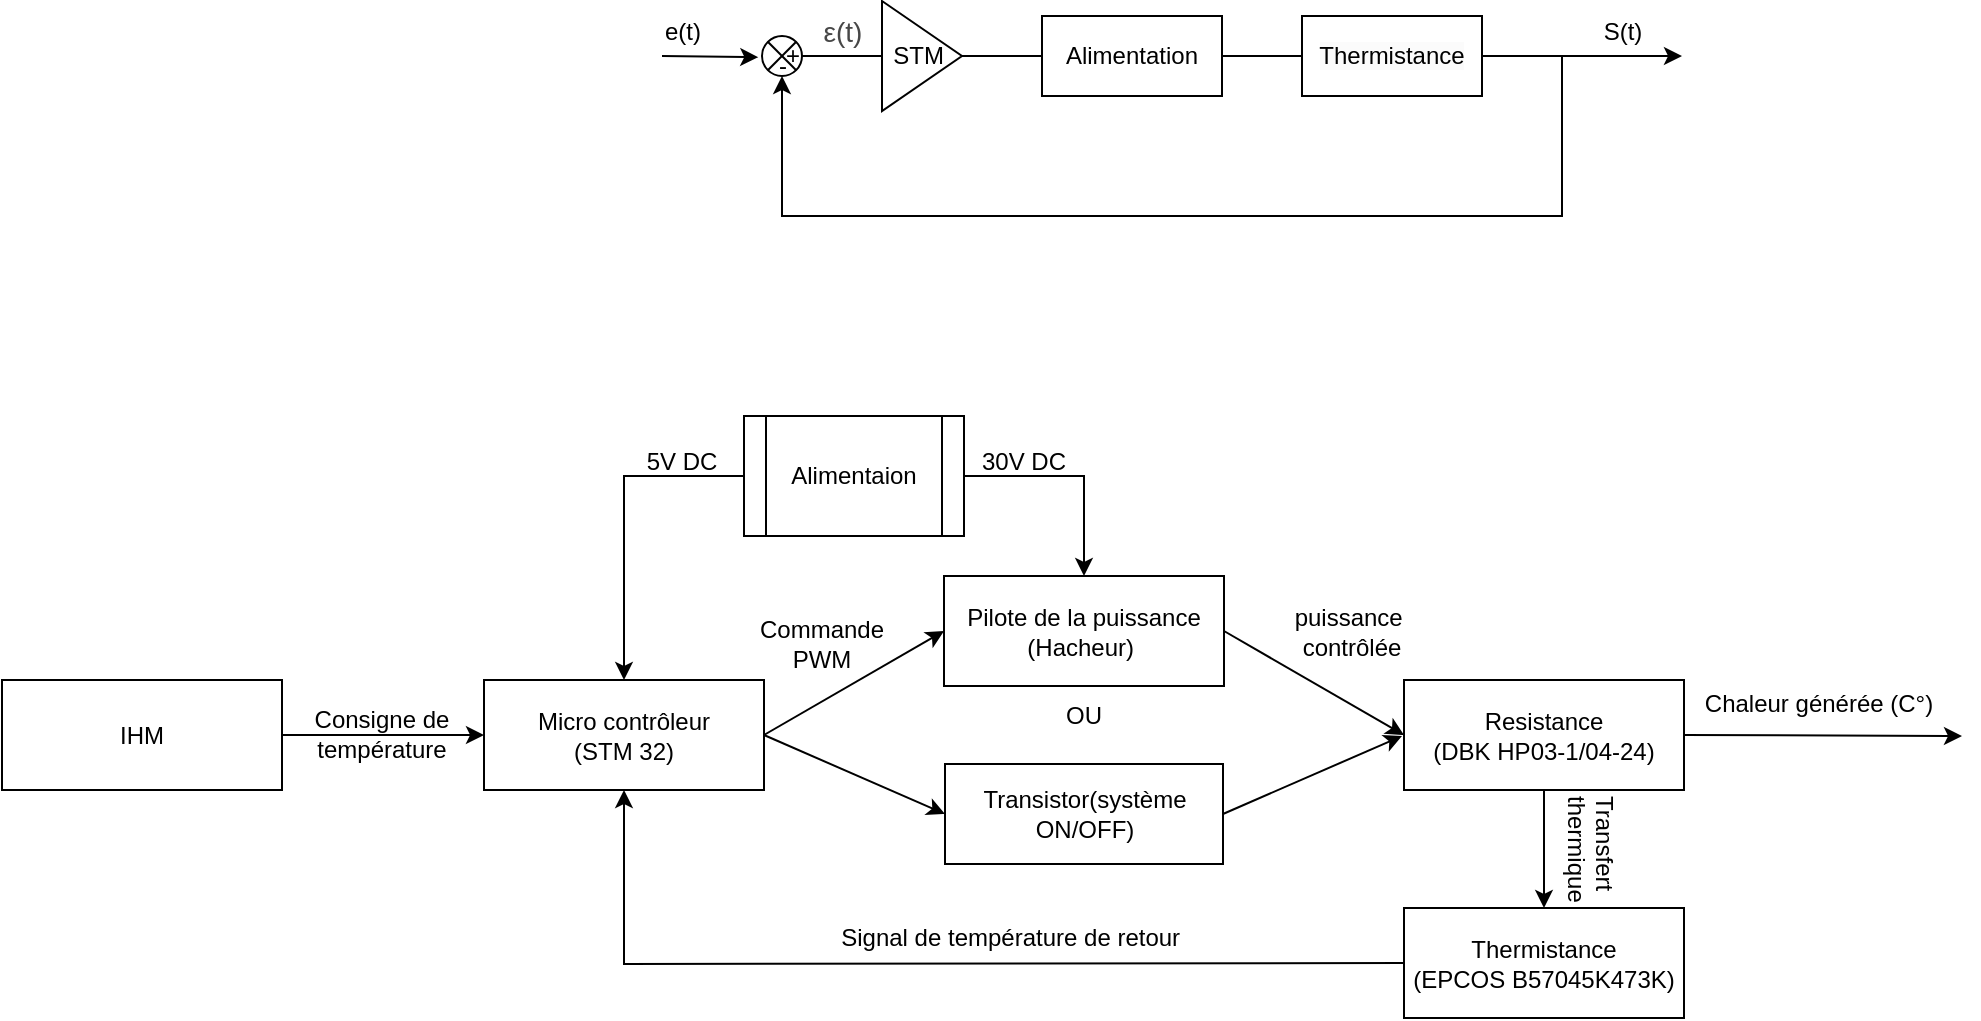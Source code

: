 <mxfile version="24.7.14">
  <diagram name="Page-1" id="dh3LGG3NhCW_xeNjPK3h">
    <mxGraphModel dx="1740" dy="454" grid="1" gridSize="10" guides="1" tooltips="1" connect="1" arrows="1" fold="1" page="1" pageScale="1" pageWidth="827" pageHeight="1169" math="0" shadow="0">
      <root>
        <mxCell id="0" />
        <mxCell id="1" parent="0" />
        <mxCell id="24buo-x02MxYgmnAGaRl-1" value="" style="shape=sumEllipse;perimeter=ellipsePerimeter;whiteSpace=wrap;html=1;backgroundOutline=1;" parent="1" vertex="1">
          <mxGeometry x="220" y="230" width="20" height="20" as="geometry" />
        </mxCell>
        <mxCell id="24buo-x02MxYgmnAGaRl-9" value="+" style="text;html=1;align=center;verticalAlign=middle;resizable=0;points=[];autosize=1;strokeColor=none;fillColor=none;" parent="1" vertex="1">
          <mxGeometry x="220" y="225" width="30" height="30" as="geometry" />
        </mxCell>
        <mxCell id="24buo-x02MxYgmnAGaRl-2" value="STM&amp;nbsp;" style="triangle;whiteSpace=wrap;html=1;" parent="1" vertex="1">
          <mxGeometry x="280" y="212.5" width="40" height="55" as="geometry" />
        </mxCell>
        <mxCell id="24buo-x02MxYgmnAGaRl-3" value="Alimentation" style="rounded=0;whiteSpace=wrap;html=1;" parent="1" vertex="1">
          <mxGeometry x="360" y="220" width="90" height="40" as="geometry" />
        </mxCell>
        <mxCell id="24buo-x02MxYgmnAGaRl-4" value="" style="endArrow=none;html=1;rounded=0;exitX=1;exitY=0.5;exitDx=0;exitDy=0;entryX=0;entryY=0.5;entryDx=0;entryDy=0;" parent="1" source="24buo-x02MxYgmnAGaRl-1" target="24buo-x02MxYgmnAGaRl-2" edge="1">
          <mxGeometry width="50" height="50" relative="1" as="geometry">
            <mxPoint x="360" y="360" as="sourcePoint" />
            <mxPoint x="410" y="310" as="targetPoint" />
          </mxGeometry>
        </mxCell>
        <mxCell id="24buo-x02MxYgmnAGaRl-5" value="" style="endArrow=none;html=1;rounded=0;entryX=0;entryY=0.5;entryDx=0;entryDy=0;exitX=1;exitY=0.5;exitDx=0;exitDy=0;" parent="1" source="24buo-x02MxYgmnAGaRl-3" target="24buo-x02MxYgmnAGaRl-8" edge="1">
          <mxGeometry width="50" height="50" relative="1" as="geometry">
            <mxPoint x="360" y="360" as="sourcePoint" />
            <mxPoint x="410" y="310" as="targetPoint" />
            <Array as="points">
              <mxPoint x="470" y="240" />
            </Array>
          </mxGeometry>
        </mxCell>
        <mxCell id="24buo-x02MxYgmnAGaRl-6" value="" style="endArrow=none;html=1;rounded=0;exitX=1;exitY=0.5;exitDx=0;exitDy=0;entryX=0;entryY=0.5;entryDx=0;entryDy=0;" parent="1" source="24buo-x02MxYgmnAGaRl-2" target="24buo-x02MxYgmnAGaRl-3" edge="1">
          <mxGeometry width="50" height="50" relative="1" as="geometry">
            <mxPoint x="360" y="360" as="sourcePoint" />
            <mxPoint x="410" y="310" as="targetPoint" />
          </mxGeometry>
        </mxCell>
        <mxCell id="24buo-x02MxYgmnAGaRl-8" value="&lt;span style=&quot;color: rgb(0, 0, 0); font-family: Helvetica; font-size: 12px; font-style: normal; font-variant-ligatures: normal; font-variant-caps: normal; font-weight: 400; letter-spacing: normal; orphans: 2; text-align: center; text-indent: 0px; text-transform: none; widows: 2; word-spacing: 0px; -webkit-text-stroke-width: 0px; white-space: normal; background-color: rgb(251, 251, 251); text-decoration-thickness: initial; text-decoration-style: initial; text-decoration-color: initial; display: inline !important; float: none;&quot;&gt;Thermistance&lt;/span&gt;" style="rounded=0;whiteSpace=wrap;html=1;" parent="1" vertex="1">
          <mxGeometry x="490" y="220" width="90" height="40" as="geometry" />
        </mxCell>
        <mxCell id="24buo-x02MxYgmnAGaRl-10" value="-" style="text;html=1;align=center;verticalAlign=middle;resizable=0;points=[];autosize=1;strokeColor=none;fillColor=none;" parent="1" vertex="1">
          <mxGeometry x="215" y="230" width="30" height="30" as="geometry" />
        </mxCell>
        <mxCell id="24buo-x02MxYgmnAGaRl-11" value="" style="endArrow=classic;html=1;rounded=0;entryX=-0.093;entryY=0.53;entryDx=0;entryDy=0;entryPerimeter=0;" parent="1" target="24buo-x02MxYgmnAGaRl-1" edge="1">
          <mxGeometry width="50" height="50" relative="1" as="geometry">
            <mxPoint x="170" y="240" as="sourcePoint" />
            <mxPoint x="210" y="250" as="targetPoint" />
          </mxGeometry>
        </mxCell>
        <mxCell id="24buo-x02MxYgmnAGaRl-12" value="e(t)" style="text;html=1;align=center;verticalAlign=middle;resizable=0;points=[];autosize=1;strokeColor=none;fillColor=none;" parent="1" vertex="1">
          <mxGeometry x="160" y="212.5" width="40" height="30" as="geometry" />
        </mxCell>
        <mxCell id="24buo-x02MxYgmnAGaRl-13" value="&lt;span style=&quot;color: rgb(71, 71, 71); font-family: Arial, sans-serif; font-size: 14px; text-align: start; text-wrap: wrap; background-color: rgb(255, 255, 255);&quot;&gt;ε(t)&lt;/span&gt;" style="text;html=1;align=center;verticalAlign=middle;resizable=1;points=[];autosize=1;strokeColor=none;fillColor=none;movable=1;rotatable=1;deletable=1;editable=1;locked=0;connectable=1;" parent="1" vertex="1">
          <mxGeometry x="240" y="212.5" width="40" height="30" as="geometry" />
        </mxCell>
        <mxCell id="24buo-x02MxYgmnAGaRl-14" value="" style="endArrow=classic;html=1;rounded=0;exitX=1;exitY=0.5;exitDx=0;exitDy=0;" parent="1" source="24buo-x02MxYgmnAGaRl-8" edge="1">
          <mxGeometry width="50" height="50" relative="1" as="geometry">
            <mxPoint x="400" y="330" as="sourcePoint" />
            <mxPoint x="680" y="240" as="targetPoint" />
          </mxGeometry>
        </mxCell>
        <mxCell id="24buo-x02MxYgmnAGaRl-15" value="S(t)" style="text;html=1;align=center;verticalAlign=middle;resizable=0;points=[];autosize=1;strokeColor=none;fillColor=none;" parent="1" vertex="1">
          <mxGeometry x="630" y="212.5" width="40" height="30" as="geometry" />
        </mxCell>
        <mxCell id="24buo-x02MxYgmnAGaRl-17" value="" style="endArrow=classic;html=1;rounded=0;entryX=0.5;entryY=1;entryDx=0;entryDy=0;" parent="1" target="24buo-x02MxYgmnAGaRl-1" edge="1">
          <mxGeometry width="50" height="50" relative="1" as="geometry">
            <mxPoint x="620" y="240" as="sourcePoint" />
            <mxPoint x="230" y="290" as="targetPoint" />
            <Array as="points">
              <mxPoint x="620" y="320" />
              <mxPoint x="230" y="320" />
            </Array>
          </mxGeometry>
        </mxCell>
        <mxCell id="24buo-x02MxYgmnAGaRl-30" value="&lt;div&gt;Micro contrôleur&lt;/div&gt;(STM 32)" style="rounded=0;whiteSpace=wrap;html=1;" parent="1" vertex="1">
          <mxGeometry x="81" y="552" width="140" height="55" as="geometry" />
        </mxCell>
        <mxCell id="24buo-x02MxYgmnAGaRl-31" value="Pilote de la puissance (Hacheur)&amp;nbsp;" style="rounded=0;whiteSpace=wrap;html=1;" parent="1" vertex="1">
          <mxGeometry x="311" y="500" width="140" height="55" as="geometry" />
        </mxCell>
        <mxCell id="24buo-x02MxYgmnAGaRl-33" value="" style="endArrow=classic;html=1;rounded=0;exitX=1;exitY=0.5;exitDx=0;exitDy=0;entryX=0;entryY=0.5;entryDx=0;entryDy=0;" parent="1" source="24buo-x02MxYgmnAGaRl-30" target="24buo-x02MxYgmnAGaRl-31" edge="1">
          <mxGeometry width="50" height="50" relative="1" as="geometry">
            <mxPoint x="311" y="582" as="sourcePoint" />
            <mxPoint x="311" y="580" as="targetPoint" />
          </mxGeometry>
        </mxCell>
        <mxCell id="24buo-x02MxYgmnAGaRl-34" value="Alimentaion" style="shape=process;whiteSpace=wrap;html=1;backgroundOutline=1;" parent="1" vertex="1">
          <mxGeometry x="211" y="420" width="110" height="60" as="geometry" />
        </mxCell>
        <mxCell id="24buo-x02MxYgmnAGaRl-35" value="" style="endArrow=classic;html=1;rounded=0;exitX=1;exitY=0.5;exitDx=0;exitDy=0;" parent="1" source="24buo-x02MxYgmnAGaRl-34" edge="1">
          <mxGeometry width="50" height="50" relative="1" as="geometry">
            <mxPoint x="371" y="480" as="sourcePoint" />
            <mxPoint x="381" y="500" as="targetPoint" />
            <Array as="points">
              <mxPoint x="381" y="450" />
            </Array>
          </mxGeometry>
        </mxCell>
        <mxCell id="24buo-x02MxYgmnAGaRl-37" value="" style="endArrow=classic;html=1;rounded=0;exitX=0;exitY=0.5;exitDx=0;exitDy=0;entryX=0.5;entryY=0;entryDx=0;entryDy=0;" parent="1" source="24buo-x02MxYgmnAGaRl-34" target="24buo-x02MxYgmnAGaRl-30" edge="1">
          <mxGeometry width="50" height="50" relative="1" as="geometry">
            <mxPoint x="81" y="452" as="sourcePoint" />
            <mxPoint x="141" y="552" as="targetPoint" />
            <Array as="points">
              <mxPoint x="151" y="450" />
            </Array>
          </mxGeometry>
        </mxCell>
        <mxCell id="24buo-x02MxYgmnAGaRl-38" value="5V DC" style="text;html=1;align=center;verticalAlign=middle;whiteSpace=wrap;rounded=0;" parent="1" vertex="1">
          <mxGeometry x="150" y="428" width="60" height="30" as="geometry" />
        </mxCell>
        <mxCell id="24buo-x02MxYgmnAGaRl-40" value="30V DC" style="text;html=1;align=center;verticalAlign=middle;whiteSpace=wrap;rounded=0;" parent="1" vertex="1">
          <mxGeometry x="321" y="428" width="60" height="30" as="geometry" />
        </mxCell>
        <mxCell id="24buo-x02MxYgmnAGaRl-41" value="Resistance&lt;div&gt;(DBK HP03-1/04-24)&lt;br&gt;&lt;/div&gt;" style="rounded=0;whiteSpace=wrap;html=1;" parent="1" vertex="1">
          <mxGeometry x="541" y="552" width="140" height="55" as="geometry" />
        </mxCell>
        <mxCell id="24buo-x02MxYgmnAGaRl-42" value="" style="endArrow=classic;html=1;rounded=0;exitX=1;exitY=0.5;exitDx=0;exitDy=0;entryX=0;entryY=0.5;entryDx=0;entryDy=0;" parent="1" source="24buo-x02MxYgmnAGaRl-31" target="24buo-x02MxYgmnAGaRl-41" edge="1">
          <mxGeometry width="50" height="50" relative="1" as="geometry">
            <mxPoint x="231" y="590" as="sourcePoint" />
            <mxPoint x="321" y="590" as="targetPoint" />
          </mxGeometry>
        </mxCell>
        <mxCell id="24buo-x02MxYgmnAGaRl-43" value="Thermistance&lt;div&gt;(EPCOS B57045K473K)&lt;br&gt;&lt;/div&gt;" style="rounded=0;whiteSpace=wrap;html=1;" parent="1" vertex="1">
          <mxGeometry x="541" y="666" width="140" height="55" as="geometry" />
        </mxCell>
        <mxCell id="24buo-x02MxYgmnAGaRl-44" value="" style="endArrow=classic;html=1;rounded=0;exitX=0.5;exitY=1;exitDx=0;exitDy=0;entryX=0.5;entryY=0;entryDx=0;entryDy=0;" parent="1" source="24buo-x02MxYgmnAGaRl-41" target="24buo-x02MxYgmnAGaRl-43" edge="1">
          <mxGeometry width="50" height="50" relative="1" as="geometry">
            <mxPoint x="400" y="590" as="sourcePoint" />
            <mxPoint x="450" y="540" as="targetPoint" />
          </mxGeometry>
        </mxCell>
        <mxCell id="24buo-x02MxYgmnAGaRl-45" value="" style="endArrow=classic;html=1;rounded=0;exitX=0;exitY=0.5;exitDx=0;exitDy=0;entryX=0.5;entryY=1;entryDx=0;entryDy=0;" parent="1" source="24buo-x02MxYgmnAGaRl-43" target="24buo-x02MxYgmnAGaRl-30" edge="1">
          <mxGeometry width="50" height="50" relative="1" as="geometry">
            <mxPoint x="400" y="590" as="sourcePoint" />
            <mxPoint x="450" y="540" as="targetPoint" />
            <Array as="points">
              <mxPoint x="151" y="694" />
            </Array>
          </mxGeometry>
        </mxCell>
        <mxCell id="24buo-x02MxYgmnAGaRl-46" value="Commande PWM" style="text;html=1;align=center;verticalAlign=middle;whiteSpace=wrap;rounded=0;" parent="1" vertex="1">
          <mxGeometry x="220" y="519" width="60" height="30" as="geometry" />
        </mxCell>
        <mxCell id="24buo-x02MxYgmnAGaRl-47" value="" style="endArrow=classic;html=1;rounded=0;entryX=0;entryY=0.5;entryDx=0;entryDy=0;exitX=1;exitY=0.5;exitDx=0;exitDy=0;" parent="1" source="24buo-x02MxYgmnAGaRl-53" target="24buo-x02MxYgmnAGaRl-30" edge="1">
          <mxGeometry width="50" height="50" relative="1" as="geometry">
            <mxPoint y="580" as="sourcePoint" />
            <mxPoint x="228" y="251" as="targetPoint" />
          </mxGeometry>
        </mxCell>
        <mxCell id="24buo-x02MxYgmnAGaRl-48" value="Consigne de température" style="text;html=1;align=center;verticalAlign=middle;whiteSpace=wrap;rounded=0;" parent="1" vertex="1">
          <mxGeometry x="-20" y="564" width="100" height="30" as="geometry" />
        </mxCell>
        <mxCell id="24buo-x02MxYgmnAGaRl-51" value="" style="endArrow=classic;html=1;rounded=0;exitX=1;exitY=0.5;exitDx=0;exitDy=0;" parent="1" source="24buo-x02MxYgmnAGaRl-41" edge="1">
          <mxGeometry width="50" height="50" relative="1" as="geometry">
            <mxPoint x="681" y="580" as="sourcePoint" />
            <mxPoint x="820" y="580" as="targetPoint" />
          </mxGeometry>
        </mxCell>
        <mxCell id="24buo-x02MxYgmnAGaRl-53" value="IHM" style="rounded=0;whiteSpace=wrap;html=1;" parent="1" vertex="1">
          <mxGeometry x="-160" y="552" width="140" height="55" as="geometry" />
        </mxCell>
        <mxCell id="24buo-x02MxYgmnAGaRl-55" value="&lt;span style=&quot;text-wrap: nowrap;&quot;&gt;puissance&amp;nbsp;&lt;/span&gt;&lt;div&gt;&lt;span style=&quot;text-wrap: nowrap;&quot;&gt;contrôlée&lt;/span&gt;&lt;/div&gt;" style="text;html=1;align=center;verticalAlign=middle;whiteSpace=wrap;rounded=0;" parent="1" vertex="1">
          <mxGeometry x="470" y="512.5" width="90" height="30" as="geometry" />
        </mxCell>
        <mxCell id="24buo-x02MxYgmnAGaRl-56" value="&lt;span style=&quot;color: rgba(0, 0, 0, 0); font-family: monospace; font-size: 0px; text-align: start; text-wrap: nowrap;&quot;&gt;%3CmxGraphModel%3E%3Croot%3E%3CmxCell%20id%3D%220%22%2F%3E%3CmxCell%20id%3D%221%22%20parent%3D%220%22%2F%3E%3CmxCell%20id%3D%222%22%20value%3D%22Commande%20PWM%22%20style%3D%22text%3Bhtml%3D1%3Balign%3Dcenter%3BverticalAlign%3Dmiddle%3BwhiteSpace%3Dwrap%3Brounded%3D0%3B%22%20vertex%3D%221%22%20parent%3D%221%22%3E%3CmxGeometry%20x%3D%22236%22%20y%3D%22565%22%20width%3D%2260%22%20height%3D%2230%22%20as%3D%22geometry%22%2F%3E%3C%2FmxCell%3E%3C%2Froot%3E%3C%2FmxGraphModel%3E&lt;/span&gt;Signal de température de retour&amp;nbsp;" style="text;html=1;align=center;verticalAlign=middle;whiteSpace=wrap;rounded=0;" parent="1" vertex="1">
          <mxGeometry x="241" y="666" width="210" height="30" as="geometry" />
        </mxCell>
        <mxCell id="24buo-x02MxYgmnAGaRl-57" value="Transfert&amp;nbsp;&lt;div&gt;thermique&lt;/div&gt;" style="text;whiteSpace=wrap;html=1;rotation=90;" parent="1" vertex="1">
          <mxGeometry x="605" y="618" width="60" height="40" as="geometry" />
        </mxCell>
        <mxCell id="24buo-x02MxYgmnAGaRl-58" value="Chaleur générée (C°)" style="text;html=1;align=center;verticalAlign=middle;whiteSpace=wrap;rounded=0;" parent="1" vertex="1">
          <mxGeometry x="689" y="549" width="119" height="30" as="geometry" />
        </mxCell>
        <mxCell id="j397GbN3DCBoylSU_5wh-1" value="Transistor(système ON/OFF)" style="rounded=0;whiteSpace=wrap;html=1;" vertex="1" parent="1">
          <mxGeometry x="311.5" y="594" width="139" height="50" as="geometry" />
        </mxCell>
        <mxCell id="j397GbN3DCBoylSU_5wh-2" value="" style="endArrow=classic;html=1;rounded=0;exitX=1;exitY=0.5;exitDx=0;exitDy=0;entryX=0;entryY=0.5;entryDx=0;entryDy=0;" edge="1" parent="1" source="24buo-x02MxYgmnAGaRl-30" target="j397GbN3DCBoylSU_5wh-1">
          <mxGeometry width="50" height="50" relative="1" as="geometry">
            <mxPoint x="200" y="664" as="sourcePoint" />
            <mxPoint x="290" y="612" as="targetPoint" />
          </mxGeometry>
        </mxCell>
        <mxCell id="j397GbN3DCBoylSU_5wh-3" value="" style="endArrow=classic;html=1;rounded=0;exitX=1;exitY=0.5;exitDx=0;exitDy=0;" edge="1" parent="1" source="j397GbN3DCBoylSU_5wh-1">
          <mxGeometry width="50" height="50" relative="1" as="geometry">
            <mxPoint x="241" y="600" as="sourcePoint" />
            <mxPoint x="540" y="580" as="targetPoint" />
          </mxGeometry>
        </mxCell>
        <mxCell id="j397GbN3DCBoylSU_5wh-4" value="OU" style="text;html=1;align=center;verticalAlign=middle;whiteSpace=wrap;rounded=0;" vertex="1" parent="1">
          <mxGeometry x="351" y="555" width="60" height="30" as="geometry" />
        </mxCell>
      </root>
    </mxGraphModel>
  </diagram>
</mxfile>
